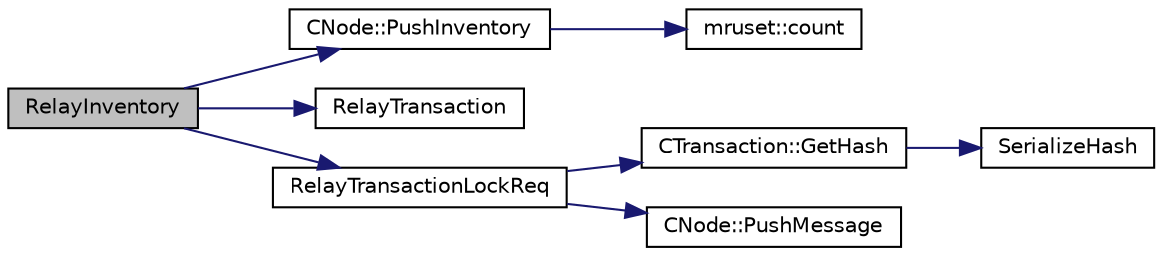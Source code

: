 digraph "RelayInventory"
{
  edge [fontname="Helvetica",fontsize="10",labelfontname="Helvetica",labelfontsize="10"];
  node [fontname="Helvetica",fontsize="10",shape=record];
  rankdir="LR";
  Node196 [label="RelayInventory",height=0.2,width=0.4,color="black", fillcolor="grey75", style="filled", fontcolor="black"];
  Node196 -> Node197 [color="midnightblue",fontsize="10",style="solid",fontname="Helvetica"];
  Node197 [label="CNode::PushInventory",height=0.2,width=0.4,color="black", fillcolor="white", style="filled",URL="$class_c_node.html#a7cef2333aa8776127a7e7fcab659eb6a"];
  Node197 -> Node198 [color="midnightblue",fontsize="10",style="solid",fontname="Helvetica"];
  Node198 [label="mruset::count",height=0.2,width=0.4,color="black", fillcolor="white", style="filled",URL="$classmruset.html#aff65b732aed809fb84542e1136321a24"];
  Node196 -> Node199 [color="midnightblue",fontsize="10",style="solid",fontname="Helvetica"];
  Node199 [label="RelayTransaction",height=0.2,width=0.4,color="black", fillcolor="white", style="filled",URL="$net_8h.html#abe329205a15b55df86608f5f1964bdb1"];
  Node196 -> Node200 [color="midnightblue",fontsize="10",style="solid",fontname="Helvetica"];
  Node200 [label="RelayTransactionLockReq",height=0.2,width=0.4,color="black", fillcolor="white", style="filled",URL="$net_8h.html#a83d330c7d36395aa1a22d4aebddaf499"];
  Node200 -> Node201 [color="midnightblue",fontsize="10",style="solid",fontname="Helvetica"];
  Node201 [label="CTransaction::GetHash",height=0.2,width=0.4,color="black", fillcolor="white", style="filled",URL="$class_c_transaction.html#a0b46d80e82ca324e82c2ce3fc1492bfa"];
  Node201 -> Node202 [color="midnightblue",fontsize="10",style="solid",fontname="Helvetica"];
  Node202 [label="SerializeHash",height=0.2,width=0.4,color="black", fillcolor="white", style="filled",URL="$hash_8h.html#a6de694e43f17c62025c6883965b65e63"];
  Node200 -> Node203 [color="midnightblue",fontsize="10",style="solid",fontname="Helvetica"];
  Node203 [label="CNode::PushMessage",height=0.2,width=0.4,color="black", fillcolor="white", style="filled",URL="$class_c_node.html#a204fda3d33404cb37698c085b1583ab2"];
}
